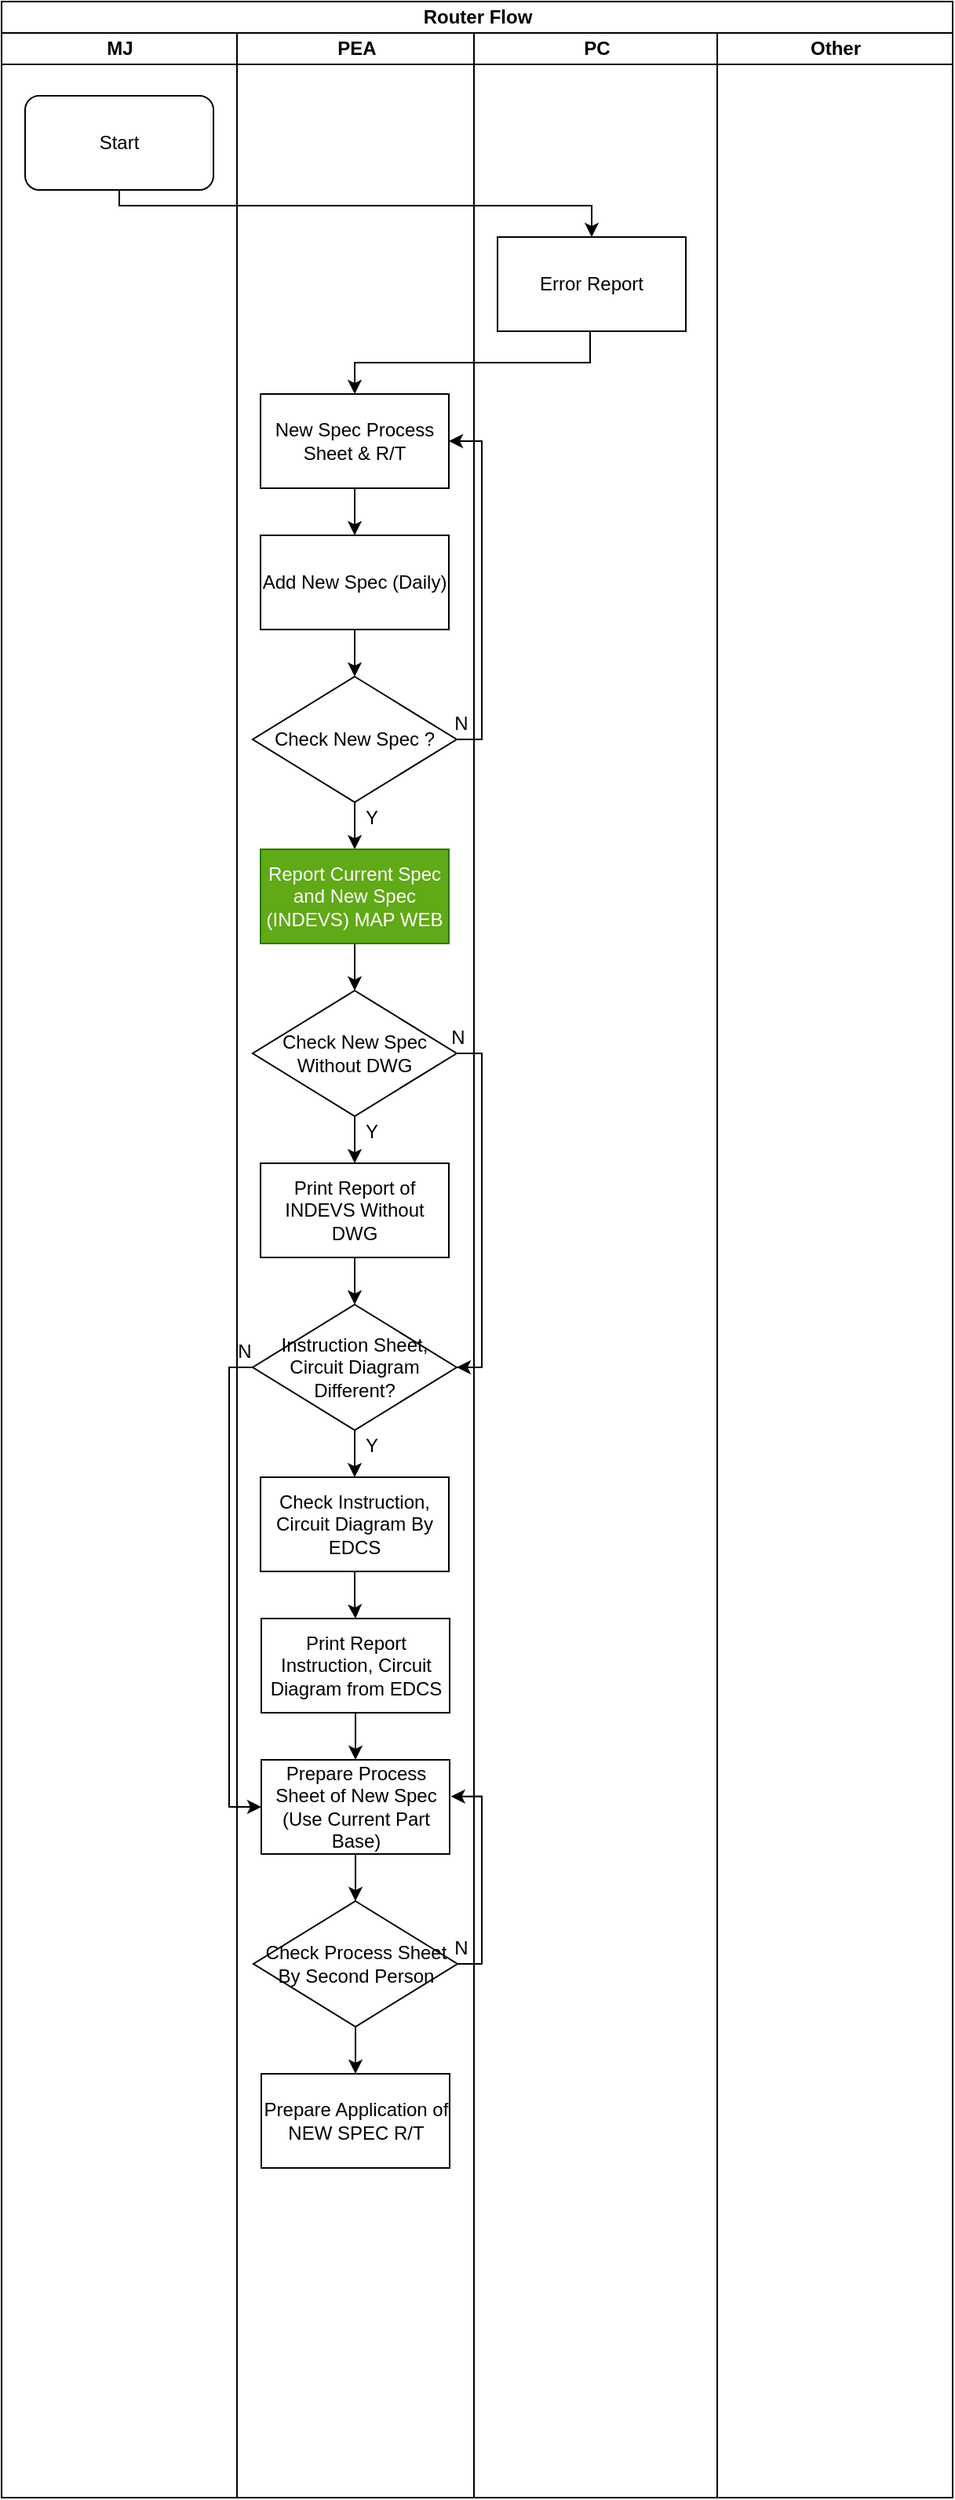 <mxfile type="github" version="13.7.7">
  <diagram id="XOBUdz3-UfbB6YAW-WYy" name="Page-1">
    <mxGraphModel grid="1" dx="723" dy="400" gridSize="10" guides="1" tooltips="1" connect="1" arrows="1" fold="1" page="1" pageScale="1" pageWidth="1169" pageHeight="1654" math="0" shadow="0">
      <root>
        <mxCell id="0" />
        <mxCell id="1" parent="0" />
        <mxCell id="kFwF-f4345-qtAIGn7Fv-1" value="Router Flow" parent="1" style="swimlane;html=1;childLayout=stackLayout;resizeParent=1;resizeParentMax=0;startSize=20;" vertex="1">
          <mxGeometry as="geometry" x="284" y="40" width="606" height="1590" />
        </mxCell>
        <mxCell id="kFwF-f4345-qtAIGn7Fv-2" value="MJ" parent="kFwF-f4345-qtAIGn7Fv-1" style="swimlane;html=1;startSize=20;" vertex="1">
          <mxGeometry as="geometry" y="20" width="150" height="1570" />
        </mxCell>
        <mxCell id="kFwF-f4345-qtAIGn7Fv-14" value="Start" parent="kFwF-f4345-qtAIGn7Fv-2" style="rounded=1;whiteSpace=wrap;html=1;" vertex="1">
          <mxGeometry as="geometry" x="15" y="40" width="120" height="60" />
        </mxCell>
        <mxCell id="kFwF-f4345-qtAIGn7Fv-10" value="PEA" parent="kFwF-f4345-qtAIGn7Fv-1" style="swimlane;html=1;startSize=20;" vertex="1">
          <mxGeometry as="geometry" x="150" y="20" width="151" height="1570" />
        </mxCell>
        <mxCell id="Gr8hSLXEID0lEqfCxKnT-65" value="N" parent="kFwF-f4345-qtAIGn7Fv-10" style="text;html=1;strokeColor=none;fillColor=none;align=center;verticalAlign=middle;whiteSpace=wrap;rounded=0;" vertex="1">
          <mxGeometry as="geometry" x="-5" y="830" width="20" height="20" />
        </mxCell>
        <mxCell id="kFwF-f4345-qtAIGn7Fv-15" value="New Spec Process Sheet &amp;amp; R/T" parent="kFwF-f4345-qtAIGn7Fv-10" style="rounded=0;whiteSpace=wrap;html=1;" vertex="1">
          <mxGeometry as="geometry" x="15" y="230" width="120" height="60" />
        </mxCell>
        <mxCell id="kFwF-f4345-qtAIGn7Fv-20" parent="kFwF-f4345-qtAIGn7Fv-10" style="edgeStyle=orthogonalEdgeStyle;rounded=0;orthogonalLoop=1;jettySize=auto;html=1;entryX=0.5;entryY=0;entryDx=0;entryDy=0;" source="kFwF-f4345-qtAIGn7Fv-15" edge="1" target="kFwF-f4345-qtAIGn7Fv-17">
          <mxGeometry as="geometry" relative="1" />
        </mxCell>
        <mxCell id="kFwF-f4345-qtAIGn7Fv-17" value="Add New Spec (Daily)" parent="kFwF-f4345-qtAIGn7Fv-10" style="rounded=0;whiteSpace=wrap;html=1;" vertex="1">
          <mxGeometry as="geometry" x="15" y="320" width="120" height="60" />
        </mxCell>
        <mxCell id="Gr8hSLXEID0lEqfCxKnT-2" parent="kFwF-f4345-qtAIGn7Fv-10" style="edgeStyle=orthogonalEdgeStyle;rounded=0;orthogonalLoop=1;jettySize=auto;html=1;entryX=0.5;entryY=0;entryDx=0;entryDy=0;" source="kFwF-f4345-qtAIGn7Fv-17" edge="1" target="Gr8hSLXEID0lEqfCxKnT-1">
          <mxGeometry as="geometry" relative="1" />
        </mxCell>
        <mxCell id="Gr8hSLXEID0lEqfCxKnT-1" value="Check New Spec ?" parent="kFwF-f4345-qtAIGn7Fv-10" style="rhombus;whiteSpace=wrap;html=1;" vertex="1">
          <mxGeometry as="geometry" x="10" y="410" width="130" height="80" />
        </mxCell>
        <mxCell id="Gr8hSLXEID0lEqfCxKnT-20" parent="kFwF-f4345-qtAIGn7Fv-10" style="edgeStyle=orthogonalEdgeStyle;rounded=0;orthogonalLoop=1;jettySize=auto;html=1;entryX=0.5;entryY=0;entryDx=0;entryDy=0;" source="Gr8hSLXEID0lEqfCxKnT-17" edge="1" target="Gr8hSLXEID0lEqfCxKnT-19">
          <mxGeometry as="geometry" relative="1" />
        </mxCell>
        <mxCell id="Gr8hSLXEID0lEqfCxKnT-29" parent="kFwF-f4345-qtAIGn7Fv-10" style="edgeStyle=orthogonalEdgeStyle;rounded=0;orthogonalLoop=1;jettySize=auto;html=1;entryX=1;entryY=0.5;entryDx=0;entryDy=0;" source="Gr8hSLXEID0lEqfCxKnT-17" edge="1" target="Gr8hSLXEID0lEqfCxKnT-23">
          <mxGeometry as="geometry" relative="1">
            <Array as="points">
              <mxPoint x="156" y="650" />
              <mxPoint x="156" y="850" />
            </Array>
          </mxGeometry>
        </mxCell>
        <mxCell id="Gr8hSLXEID0lEqfCxKnT-17" value="Check New Spec Without DWG&lt;br&gt;" parent="kFwF-f4345-qtAIGn7Fv-10" style="rhombus;whiteSpace=wrap;html=1;" vertex="1">
          <mxGeometry as="geometry" x="10" y="610" width="130" height="80" />
        </mxCell>
        <mxCell id="Gr8hSLXEID0lEqfCxKnT-27" parent="kFwF-f4345-qtAIGn7Fv-10" style="edgeStyle=orthogonalEdgeStyle;rounded=0;orthogonalLoop=1;jettySize=auto;html=1;entryX=0.5;entryY=0;entryDx=0;entryDy=0;" source="Gr8hSLXEID0lEqfCxKnT-23" edge="1" target="Gr8hSLXEID0lEqfCxKnT-26">
          <mxGeometry as="geometry" relative="1" />
        </mxCell>
        <mxCell id="Gr8hSLXEID0lEqfCxKnT-68" parent="kFwF-f4345-qtAIGn7Fv-10" style="edgeStyle=orthogonalEdgeStyle;rounded=0;orthogonalLoop=1;jettySize=auto;html=1;entryX=0;entryY=0.5;entryDx=0;entryDy=0;" source="Gr8hSLXEID0lEqfCxKnT-23" edge="1" target="Gr8hSLXEID0lEqfCxKnT-59">
          <mxGeometry as="geometry" relative="1">
            <Array as="points">
              <mxPoint x="75" y="850" />
              <mxPoint x="-5" y="850" />
              <mxPoint x="-5" y="1130" />
            </Array>
          </mxGeometry>
        </mxCell>
        <mxCell id="Gr8hSLXEID0lEqfCxKnT-23" value="Instruction Sheet, Circuit Diagram Different?" parent="kFwF-f4345-qtAIGn7Fv-10" style="rhombus;whiteSpace=wrap;html=1;" vertex="1">
          <mxGeometry as="geometry" x="10" y="810" width="130" height="80" />
        </mxCell>
        <mxCell id="Gr8hSLXEID0lEqfCxKnT-33" parent="kFwF-f4345-qtAIGn7Fv-10" style="edgeStyle=orthogonalEdgeStyle;rounded=0;orthogonalLoop=1;jettySize=auto;html=1;entryX=0.5;entryY=0;entryDx=0;entryDy=0;" source="Gr8hSLXEID0lEqfCxKnT-26" edge="1" target="Gr8hSLXEID0lEqfCxKnT-32">
          <mxGeometry as="geometry" relative="1" />
        </mxCell>
        <mxCell id="Gr8hSLXEID0lEqfCxKnT-26" value="Check Instruction, Circuit Diagram By EDCS" parent="kFwF-f4345-qtAIGn7Fv-10" style="rounded=0;whiteSpace=wrap;html=1;" vertex="1">
          <mxGeometry as="geometry" x="15" y="920" width="120" height="60" />
        </mxCell>
        <mxCell id="Gr8hSLXEID0lEqfCxKnT-64" parent="kFwF-f4345-qtAIGn7Fv-10" style="edgeStyle=orthogonalEdgeStyle;rounded=0;orthogonalLoop=1;jettySize=auto;html=1;entryX=1.007;entryY=0.389;entryDx=0;entryDy=0;entryPerimeter=0;" source="Gr8hSLXEID0lEqfCxKnT-63" edge="1" target="Gr8hSLXEID0lEqfCxKnT-59">
          <mxGeometry as="geometry" relative="1">
            <Array as="points">
              <mxPoint x="76" y="1230" />
              <mxPoint x="156" y="1230" />
              <mxPoint x="156" y="1123" />
            </Array>
          </mxGeometry>
        </mxCell>
        <mxCell id="Gr8hSLXEID0lEqfCxKnT-73" parent="kFwF-f4345-qtAIGn7Fv-10" style="edgeStyle=orthogonalEdgeStyle;rounded=0;orthogonalLoop=1;jettySize=auto;html=1;" source="Gr8hSLXEID0lEqfCxKnT-63" edge="1" target="Gr8hSLXEID0lEqfCxKnT-72">
          <mxGeometry as="geometry" relative="1" />
        </mxCell>
        <mxCell id="Gr8hSLXEID0lEqfCxKnT-63" value="Check Process Sheet&lt;br&gt;By Second Person" parent="kFwF-f4345-qtAIGn7Fv-10" style="rhombus;whiteSpace=wrap;html=1;" vertex="1">
          <mxGeometry as="geometry" x="10.5" y="1190" width="130" height="80" />
        </mxCell>
        <mxCell id="Gr8hSLXEID0lEqfCxKnT-9" value="Y" parent="kFwF-f4345-qtAIGn7Fv-10" style="text;html=1;strokeColor=none;fillColor=none;align=center;verticalAlign=middle;whiteSpace=wrap;rounded=0;" vertex="1">
          <mxGeometry as="geometry" x="76" y="490" width="20" height="20" />
        </mxCell>
        <mxCell id="Gr8hSLXEID0lEqfCxKnT-3" parent="kFwF-f4345-qtAIGn7Fv-10" style="edgeStyle=orthogonalEdgeStyle;rounded=0;orthogonalLoop=1;jettySize=auto;html=1;entryX=1;entryY=0.5;entryDx=0;entryDy=0;" source="Gr8hSLXEID0lEqfCxKnT-1" edge="1" target="kFwF-f4345-qtAIGn7Fv-15">
          <mxGeometry as="geometry" relative="1">
            <Array as="points">
              <mxPoint x="156" y="450" />
              <mxPoint x="156" y="260" />
            </Array>
          </mxGeometry>
        </mxCell>
        <mxCell id="Gr8hSLXEID0lEqfCxKnT-7" parent="kFwF-f4345-qtAIGn7Fv-10" style="edgeStyle=orthogonalEdgeStyle;rounded=0;orthogonalLoop=1;jettySize=auto;html=1;" source="Gr8hSLXEID0lEqfCxKnT-1" edge="1" target="Gr8hSLXEID0lEqfCxKnT-6">
          <mxGeometry as="geometry" relative="1" />
        </mxCell>
        <mxCell id="Gr8hSLXEID0lEqfCxKnT-18" parent="kFwF-f4345-qtAIGn7Fv-10" style="edgeStyle=orthogonalEdgeStyle;rounded=0;orthogonalLoop=1;jettySize=auto;html=1;entryX=0.5;entryY=0;entryDx=0;entryDy=0;" source="Gr8hSLXEID0lEqfCxKnT-6" edge="1" target="Gr8hSLXEID0lEqfCxKnT-17">
          <mxGeometry as="geometry" relative="1" />
        </mxCell>
        <mxCell id="Gr8hSLXEID0lEqfCxKnT-6" value="Report Current Spec and New Spec (INDEVS) MAP WEB" parent="kFwF-f4345-qtAIGn7Fv-10" style="rounded=0;whiteSpace=wrap;html=1;fillColor=#60a917;strokeColor=#2D7600;fontColor=#ffffff;" vertex="1">
          <mxGeometry as="geometry" x="15" y="520" width="120" height="60" />
        </mxCell>
        <mxCell id="Gr8hSLXEID0lEqfCxKnT-28" value="Y" parent="kFwF-f4345-qtAIGn7Fv-10" style="text;html=1;strokeColor=none;fillColor=none;align=center;verticalAlign=middle;whiteSpace=wrap;rounded=0;" vertex="1">
          <mxGeometry as="geometry" x="76" y="690" width="20" height="20" />
        </mxCell>
        <mxCell id="Gr8hSLXEID0lEqfCxKnT-31" value="Y" parent="kFwF-f4345-qtAIGn7Fv-10" style="text;html=1;strokeColor=none;fillColor=none;align=center;verticalAlign=middle;whiteSpace=wrap;rounded=0;" vertex="1">
          <mxGeometry as="geometry" x="76" y="890" width="20" height="20" />
        </mxCell>
        <mxCell id="Gr8hSLXEID0lEqfCxKnT-60" parent="kFwF-f4345-qtAIGn7Fv-10" style="edgeStyle=orthogonalEdgeStyle;rounded=0;orthogonalLoop=1;jettySize=auto;html=1;" source="Gr8hSLXEID0lEqfCxKnT-32" edge="1" target="Gr8hSLXEID0lEqfCxKnT-59">
          <mxGeometry as="geometry" relative="1" />
        </mxCell>
        <mxCell id="Gr8hSLXEID0lEqfCxKnT-32" value="Print Report Instruction, Circuit Diagram from EDCS" parent="kFwF-f4345-qtAIGn7Fv-10" style="rounded=0;whiteSpace=wrap;html=1;" vertex="1">
          <mxGeometry as="geometry" x="15.5" y="1010" width="120" height="60" />
        </mxCell>
        <mxCell id="Gr8hSLXEID0lEqfCxKnT-62" parent="kFwF-f4345-qtAIGn7Fv-10" style="edgeStyle=orthogonalEdgeStyle;rounded=0;orthogonalLoop=1;jettySize=auto;html=1;" source="Gr8hSLXEID0lEqfCxKnT-59" edge="1">
          <mxGeometry as="geometry" relative="1">
            <mxPoint as="targetPoint" x="75.5" y="1190" />
          </mxGeometry>
        </mxCell>
        <mxCell id="Gr8hSLXEID0lEqfCxKnT-59" value="Prepare Process Sheet of New Spec (Use Current Part Base)" parent="kFwF-f4345-qtAIGn7Fv-10" style="rounded=0;whiteSpace=wrap;html=1;" vertex="1">
          <mxGeometry as="geometry" x="15.5" y="1100" width="120" height="60" />
        </mxCell>
        <mxCell id="Gr8hSLXEID0lEqfCxKnT-72" value="Prepare Application of NEW SPEC R/T" parent="kFwF-f4345-qtAIGn7Fv-10" style="rounded=0;whiteSpace=wrap;html=1;" vertex="1">
          <mxGeometry as="geometry" x="15.5" y="1300" width="120" height="60" />
        </mxCell>
        <mxCell id="Gr8hSLXEID0lEqfCxKnT-4" value="N" parent="kFwF-f4345-qtAIGn7Fv-10" style="text;html=1;strokeColor=none;fillColor=none;align=center;verticalAlign=middle;whiteSpace=wrap;rounded=0;" vertex="1">
          <mxGeometry as="geometry" x="133" y="430" width="20" height="20" />
        </mxCell>
        <mxCell id="Gr8hSLXEID0lEqfCxKnT-22" parent="kFwF-f4345-qtAIGn7Fv-10" style="edgeStyle=orthogonalEdgeStyle;rounded=0;orthogonalLoop=1;jettySize=auto;html=1;entryX=0.5;entryY=0;entryDx=0;entryDy=0;" source="Gr8hSLXEID0lEqfCxKnT-19" edge="1">
          <mxGeometry as="geometry" relative="1">
            <mxPoint as="targetPoint" x="75" y="810" />
          </mxGeometry>
        </mxCell>
        <mxCell id="Gr8hSLXEID0lEqfCxKnT-19" value="Print Report of INDEVS Without DWG" parent="kFwF-f4345-qtAIGn7Fv-10" style="rounded=0;whiteSpace=wrap;html=1;" vertex="1">
          <mxGeometry as="geometry" x="15" y="720" width="120" height="60" />
        </mxCell>
        <mxCell id="Gr8hSLXEID0lEqfCxKnT-30" value="N" parent="kFwF-f4345-qtAIGn7Fv-10" style="text;html=1;strokeColor=none;fillColor=none;align=center;verticalAlign=middle;whiteSpace=wrap;rounded=0;" vertex="1">
          <mxGeometry as="geometry" x="131" y="630" width="20" height="20" />
        </mxCell>
        <mxCell id="Gr8hSLXEID0lEqfCxKnT-69" value="N" parent="kFwF-f4345-qtAIGn7Fv-10" style="text;html=1;strokeColor=none;fillColor=none;align=center;verticalAlign=middle;whiteSpace=wrap;rounded=0;" vertex="1">
          <mxGeometry as="geometry" x="133" y="1210" width="20" height="20" />
        </mxCell>
        <mxCell id="kFwF-f4345-qtAIGn7Fv-11" value="PC" parent="kFwF-f4345-qtAIGn7Fv-1" style="swimlane;html=1;startSize=20;" vertex="1">
          <mxGeometry as="geometry" x="301" y="20" width="155" height="1570" />
        </mxCell>
        <mxCell id="Gr8hSLXEID0lEqfCxKnT-14" value="Error Report" parent="kFwF-f4345-qtAIGn7Fv-11" style="rounded=0;whiteSpace=wrap;html=1;" vertex="1">
          <mxGeometry as="geometry" x="15" y="130" width="120" height="60" />
        </mxCell>
        <mxCell id="kFwF-f4345-qtAIGn7Fv-12" value="Other" parent="kFwF-f4345-qtAIGn7Fv-1" style="swimlane;html=1;startSize=20;" vertex="1">
          <mxGeometry as="geometry" x="456" y="20" width="150" height="1570" />
        </mxCell>
        <mxCell id="Gr8hSLXEID0lEqfCxKnT-16" parent="kFwF-f4345-qtAIGn7Fv-1" style="edgeStyle=orthogonalEdgeStyle;rounded=0;orthogonalLoop=1;jettySize=auto;html=1;" source="Gr8hSLXEID0lEqfCxKnT-14" edge="1" target="kFwF-f4345-qtAIGn7Fv-15">
          <mxGeometry as="geometry" relative="1">
            <Array as="points">
              <mxPoint x="375" y="230" />
              <mxPoint x="225" y="230" />
            </Array>
          </mxGeometry>
        </mxCell>
        <mxCell id="Gr8hSLXEID0lEqfCxKnT-70" parent="kFwF-f4345-qtAIGn7Fv-1" style="edgeStyle=orthogonalEdgeStyle;rounded=0;orthogonalLoop=1;jettySize=auto;html=1;" source="kFwF-f4345-qtAIGn7Fv-14" edge="1" target="Gr8hSLXEID0lEqfCxKnT-14">
          <mxGeometry as="geometry" relative="1">
            <Array as="points">
              <mxPoint x="75" y="130" />
              <mxPoint x="376" y="130" />
            </Array>
          </mxGeometry>
        </mxCell>
      </root>
    </mxGraphModel>
  </diagram>
</mxfile>
